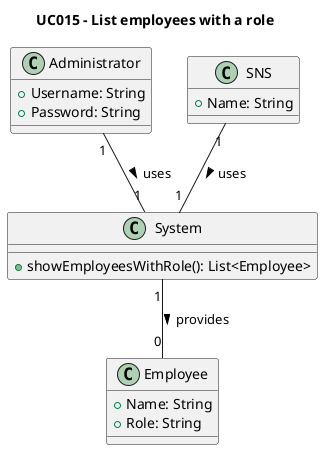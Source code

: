 @startuml
'skinparam monochrome true
'skinparam shadowing false

title UC015 - List employees with a role

class Administrator {
    +Username: String
    +Password: String
}

class SNS {
    +Name: String
}

class System {
    +showEmployeesWithRole(): List<Employee>
}

class Employee {
    +Name: String
    +Role: String
}

' Relationships
Administrator "1" -- "1" System : uses >
SNS "1" -- "1" System : uses >
System "1" -- "0" Employee : provides >



@enduml
